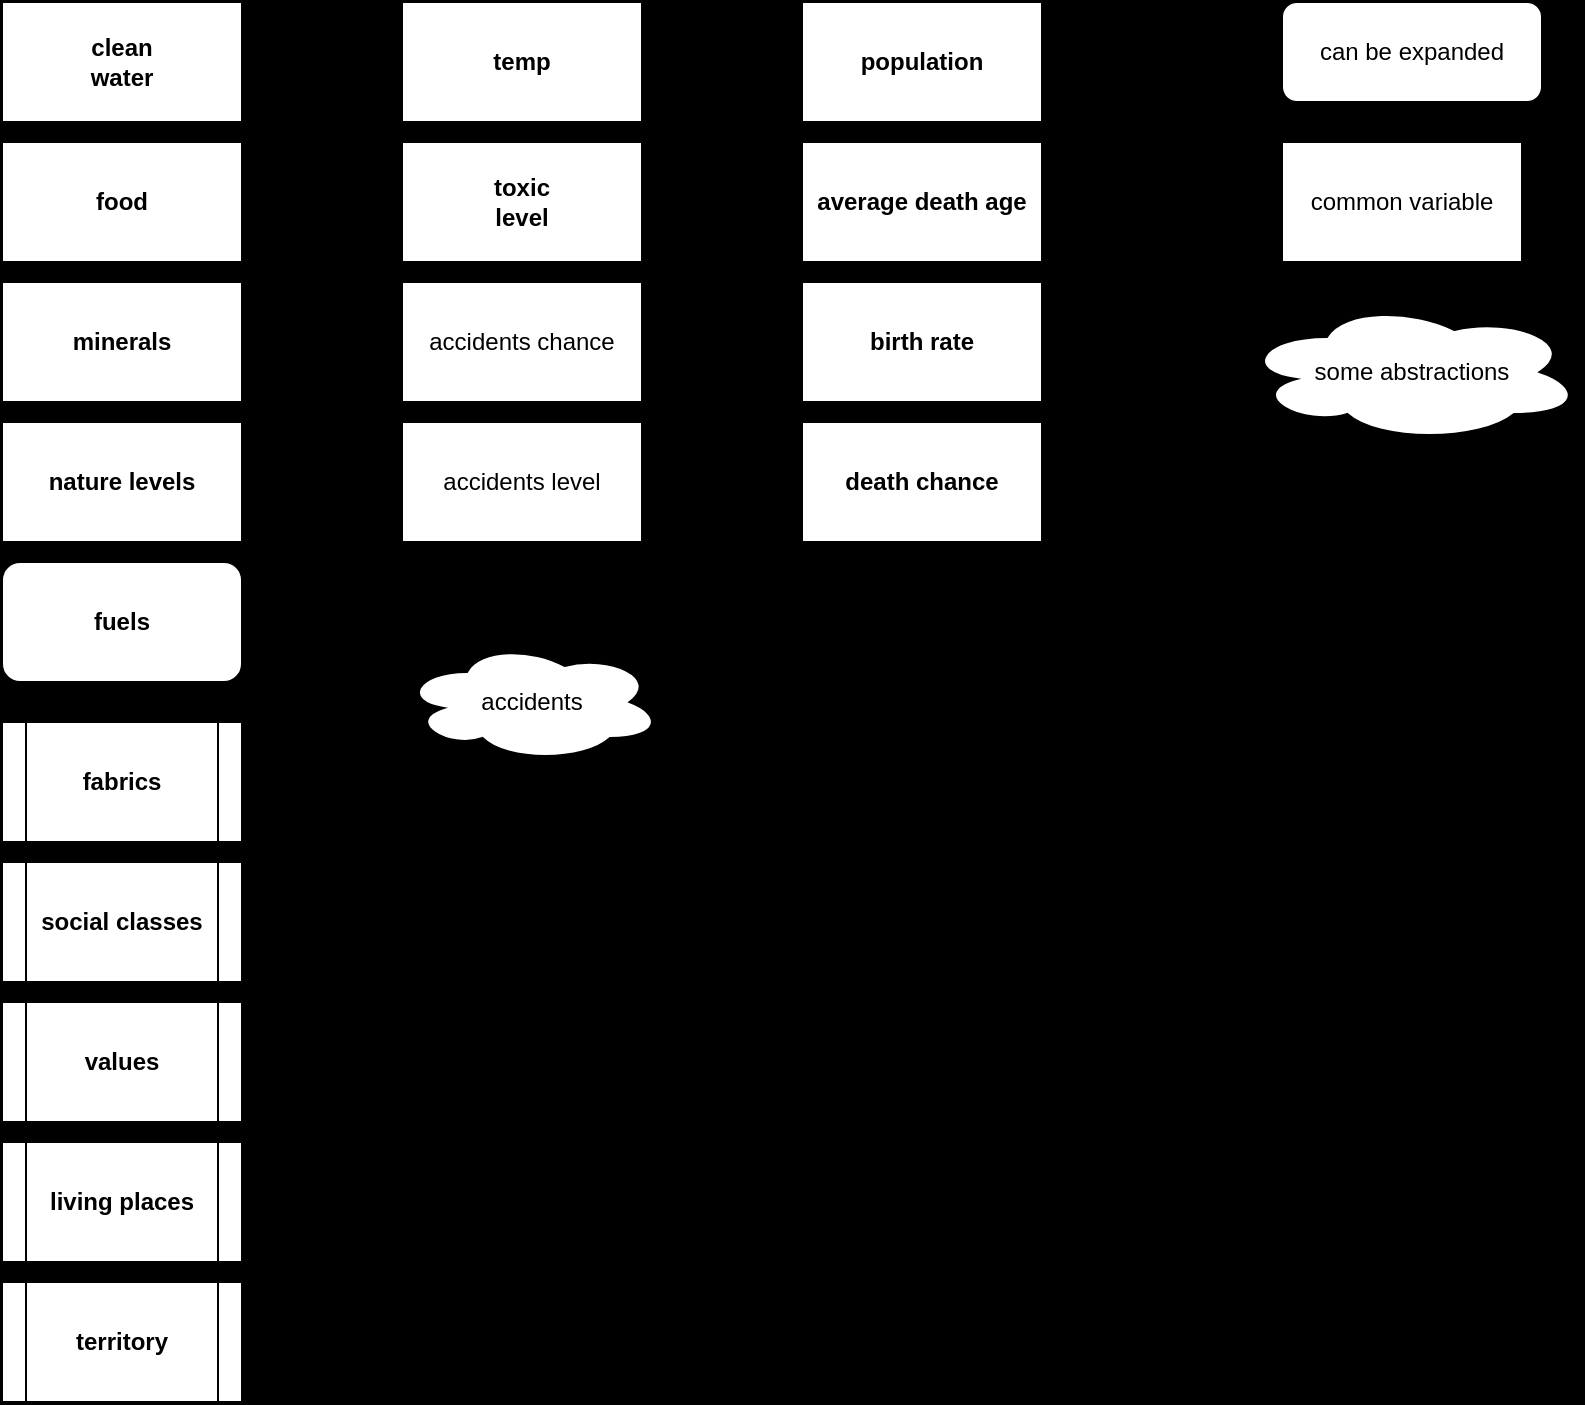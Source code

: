 <mxfile version="14.5.1" type="github" pages="2"><diagram id="UaXXswXV7zOmUy8FDcEO" name="MAIN"><mxGraphModel dx="782" dy="731" grid="1" gridSize="10" guides="1" tooltips="1" connect="1" arrows="1" fold="1" page="1" pageScale="1" pageWidth="850" pageHeight="1100" background="#000000" math="0" shadow="0"><root><mxCell id="0"/><mxCell id="1" parent="0"/><mxCell id="bTj9WVTSdBNvPZtHNgDH-1" value="&lt;div&gt;clean&lt;/div&gt;&lt;div&gt; water&lt;/div&gt;" style="rounded=0;whiteSpace=wrap;html=1;fontStyle=1" vertex="1" parent="1"><mxGeometry x="40" y="40" width="120" height="60" as="geometry"/></mxCell><mxCell id="bTj9WVTSdBNvPZtHNgDH-2" value="population" style="rounded=0;whiteSpace=wrap;html=1;fontStyle=1" vertex="1" parent="1"><mxGeometry x="440" y="40" width="120" height="60" as="geometry"/></mxCell><mxCell id="bTj9WVTSdBNvPZtHNgDH-3" value="&lt;div&gt;temp&lt;/div&gt;" style="rounded=0;whiteSpace=wrap;html=1;fontStyle=1" vertex="1" parent="1"><mxGeometry x="240" y="40" width="120" height="60" as="geometry"/></mxCell><mxCell id="bTj9WVTSdBNvPZtHNgDH-4" value="&lt;div&gt;toxic&lt;br&gt;level&lt;/div&gt;" style="rounded=0;whiteSpace=wrap;html=1;fontStyle=1" vertex="1" parent="1"><mxGeometry x="240" y="110" width="120" height="60" as="geometry"/></mxCell><mxCell id="bTj9WVTSdBNvPZtHNgDH-5" value="average death age" style="rounded=0;whiteSpace=wrap;html=1;fontStyle=1" vertex="1" parent="1"><mxGeometry x="440" y="110" width="120" height="60" as="geometry"/></mxCell><mxCell id="bTj9WVTSdBNvPZtHNgDH-6" value="birth rate" style="rounded=0;whiteSpace=wrap;html=1;fontStyle=1" vertex="1" parent="1"><mxGeometry x="440" y="180" width="120" height="60" as="geometry"/></mxCell><mxCell id="bTj9WVTSdBNvPZtHNgDH-7" value="death chance" style="rounded=0;whiteSpace=wrap;html=1;fontStyle=1" vertex="1" parent="1"><mxGeometry x="440" y="250" width="120" height="60" as="geometry"/></mxCell><mxCell id="bTj9WVTSdBNvPZtHNgDH-9" value="food" style="rounded=0;whiteSpace=wrap;html=1;fontStyle=1" vertex="1" parent="1"><mxGeometry x="40" y="110" width="120" height="60" as="geometry"/></mxCell><mxCell id="bTj9WVTSdBNvPZtHNgDH-10" value="minerals" style="rounded=0;whiteSpace=wrap;html=1;fontStyle=1" vertex="1" parent="1"><mxGeometry x="40" y="180" width="120" height="60" as="geometry"/></mxCell><mxCell id="bTj9WVTSdBNvPZtHNgDH-12" value="fuels" style="rounded=1;whiteSpace=wrap;html=1;fontStyle=1" vertex="1" parent="1"><mxGeometry x="40" y="320" width="120" height="60" as="geometry"/></mxCell><mxCell id="bTj9WVTSdBNvPZtHNgDH-13" value="can be expanded" style="rounded=1;whiteSpace=wrap;html=1;" vertex="1" parent="1"><mxGeometry x="680" y="40" width="130" height="50" as="geometry"/></mxCell><mxCell id="bTj9WVTSdBNvPZtHNgDH-14" value="common variable" style="rounded=0;whiteSpace=wrap;html=1;" vertex="1" parent="1"><mxGeometry x="680" y="110" width="120" height="60" as="geometry"/></mxCell><mxCell id="bTj9WVTSdBNvPZtHNgDH-15" value="some abstractions" style="ellipse;shape=cloud;whiteSpace=wrap;html=1;" vertex="1" parent="1"><mxGeometry x="660" y="190" width="170" height="70" as="geometry"/></mxCell><mxCell id="bTj9WVTSdBNvPZtHNgDH-17" value="fabrics" style="shape=process;whiteSpace=wrap;html=1;backgroundOutline=1;fontStyle=1" vertex="1" parent="1"><mxGeometry x="40" y="400" width="120" height="60" as="geometry"/></mxCell><mxCell id="bTj9WVTSdBNvPZtHNgDH-18" value="social classes" style="shape=process;whiteSpace=wrap;html=1;backgroundOutline=1;fontStyle=1" vertex="1" parent="1"><mxGeometry x="40" y="470" width="120" height="60" as="geometry"/></mxCell><mxCell id="bTj9WVTSdBNvPZtHNgDH-19" value="values" style="shape=process;whiteSpace=wrap;html=1;backgroundOutline=1;fontStyle=1" vertex="1" parent="1"><mxGeometry x="40" y="540" width="120" height="60" as="geometry"/></mxCell><mxCell id="bTj9WVTSdBNvPZtHNgDH-22" value="living places" style="shape=process;whiteSpace=wrap;html=1;backgroundOutline=1;fontStyle=1" vertex="1" parent="1"><mxGeometry x="40" y="610" width="120" height="60" as="geometry"/></mxCell><mxCell id="bTj9WVTSdBNvPZtHNgDH-23" value="territory" style="shape=process;whiteSpace=wrap;html=1;backgroundOutline=1;fontStyle=1" vertex="1" parent="1"><mxGeometry x="40" y="680" width="120" height="60" as="geometry"/></mxCell><mxCell id="bTj9WVTSdBNvPZtHNgDH-24" value="nature levels" style="rounded=0;whiteSpace=wrap;html=1;fontStyle=1" vertex="1" parent="1"><mxGeometry x="40" y="250" width="120" height="60" as="geometry"/></mxCell><mxCell id="bTj9WVTSdBNvPZtHNgDH-25" value="&lt;div&gt;accidents&lt;/div&gt;" style="ellipse;shape=cloud;whiteSpace=wrap;html=1;" vertex="1" parent="1"><mxGeometry x="240" y="360" width="130" height="60" as="geometry"/></mxCell><mxCell id="bTj9WVTSdBNvPZtHNgDH-27" value="accidents chance" style="rounded=0;whiteSpace=wrap;html=1;" vertex="1" parent="1"><mxGeometry x="240" y="180" width="120" height="60" as="geometry"/></mxCell><mxCell id="bTj9WVTSdBNvPZtHNgDH-28" value="&lt;div&gt;accidents level&lt;/div&gt;" style="rounded=0;whiteSpace=wrap;html=1;" vertex="1" parent="1"><mxGeometry x="240" y="250" width="120" height="60" as="geometry"/></mxCell></root></mxGraphModel></diagram><diagram id="EEE2wBSv-tUbdnP6wHZc" name="Page-2"><mxGraphModel dx="1582" dy="1531" grid="1" gridSize="10" guides="1" tooltips="1" connect="1" arrows="1" fold="1" page="0" pageScale="1" pageWidth="850" pageHeight="1100" background="#000000" math="0" shadow="0"><root><mxCell id="nEaWT-jn9sSdOCERw1oe-0"/><mxCell id="nEaWT-jn9sSdOCERw1oe-1" parent="nEaWT-jn9sSdOCERw1oe-0"/><mxCell id="nEaWT-jn9sSdOCERw1oe-2" value="&lt;font color=&quot;#FFFFFF&quot;&gt;Everything should be a class&lt;br&gt;&lt;/font&gt;" style="text;html=1;align=center;verticalAlign=middle;resizable=0;points=[];autosize=1;" vertex="1" parent="nEaWT-jn9sSdOCERw1oe-1"><mxGeometry x="-750" y="-680" width="170" height="20" as="geometry"/></mxCell></root></mxGraphModel></diagram></mxfile>